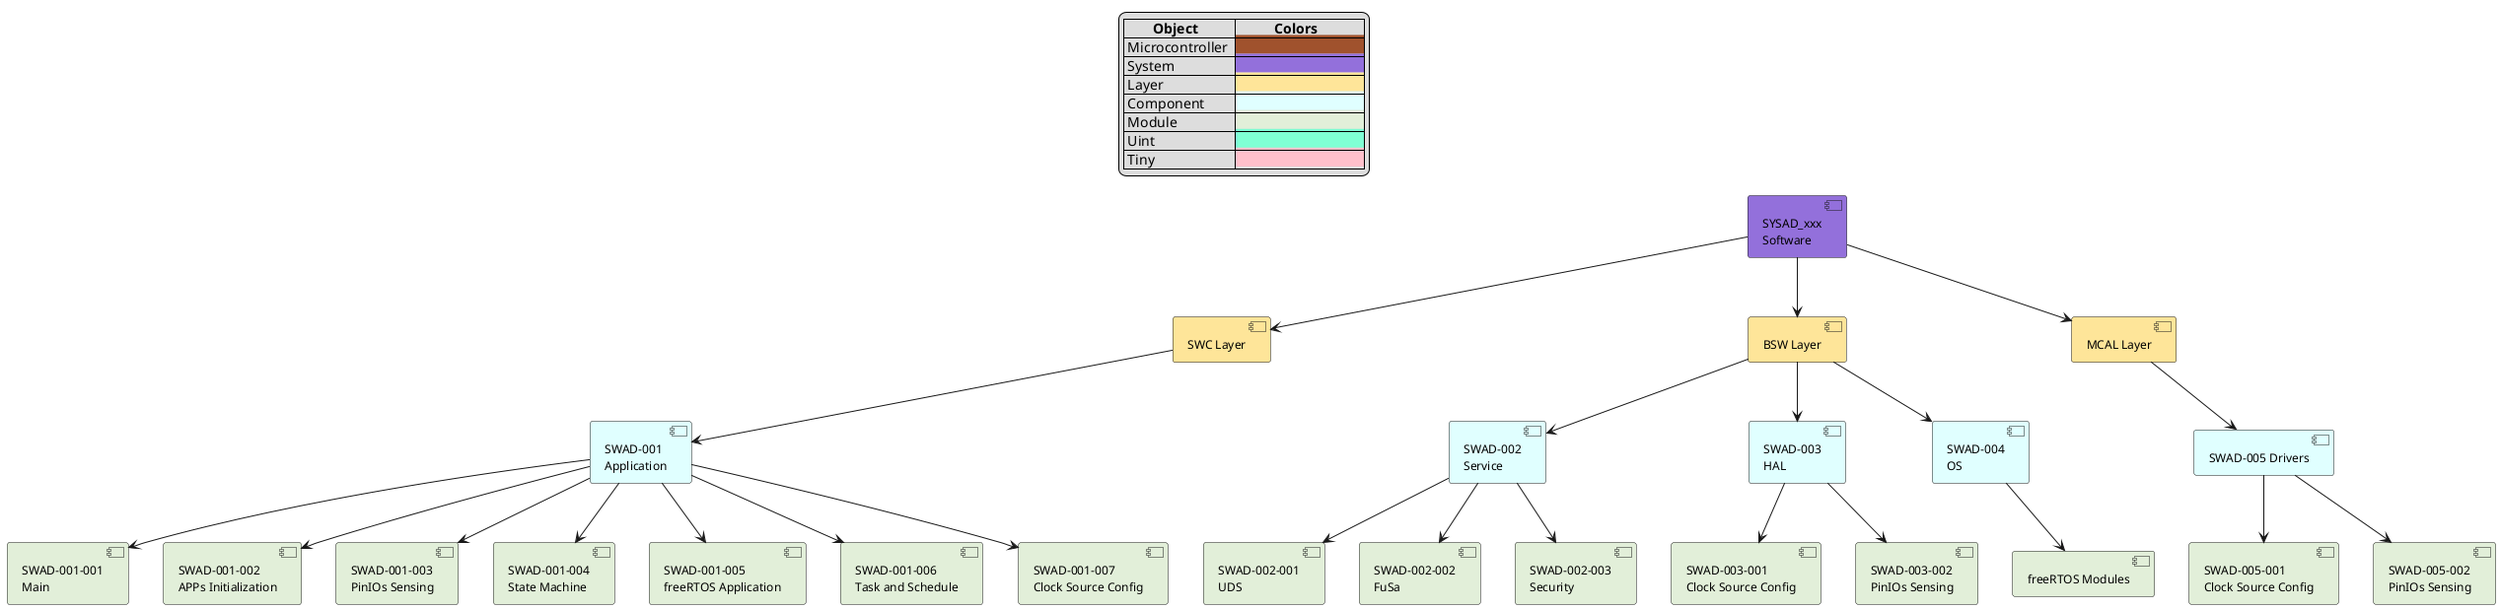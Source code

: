 @startuml
'----- Table Description ----
'Object Colors Setting
skinparam defaultFontName Arial
skinparam defaultFontSize 12
skinparam node {
    BackgroundColor #87CEFA
    BorderColor #000000
}

legend top
|=        Object  |=           Colors  |
| Microcontroller  |<back:#A0522D>                                    |
| System  |<back:#9370DB>                                    |
| Layer  |<back:#FEE599>                                    |
| Component |<back:#E0FFFF>                                    |
| Module |<back:#E2EFD9>                                    |
| Uint |<back:#7FFFD4>                                    |
| Tiny |<back:#FFC0CB>                                    |
endlegend

'----- Define Name for System  --------------
[SYSAD_xxx\nSoftware] as SYS_Sw #9370DB
'----- Define Name for Layer ----------------
[SWC Layer] as LAYER_Swc #FEE599
[BSW Layer] as LAYER_Bsw #FEE599
[MCAL Layer] as LAYER_Mcal #FEE599
'----- Define Name for Components -----------
[SWAD-001\nApplication] as COMP_App #E0FFFF
[SWAD-002\nService] as COMP_Service #E0FFFF
[SWAD-003\nHAL] as COMP_Hal #E0FFFF
[SWAD-004\nOS] as COMP_Os #E0FFFF
[SWAD-005 Drivers] as COMP_Drv #E0FFFF
'----- Define Name for Modules --------------
[SWAD-001-001\nMain] as MOD_Main #E2EFD9
[SWAD-001-002\nAPPs Initialization] as MOD_APP_Init #E2EFD9
[SWAD-001-003\nPinIOs Sensing] as MOD_APP_PinIOsSening #E2EFD9
[SWAD-001-004\nState Machine] as MOD_APP_Sm #E2EFD9
[SWAD-001-005\nfreeRTOS Application] as MOD_APP_RtosApp #E2EFD9
[SWAD-001-006\nTask and Schedule] as MOD_APP_TaskSch #E2EFD9
[SWAD-001-007\nClock Source Config] as MOD_APP_ClkConfig #E2EFD9
[SWAD-002-001\nUDS] as MOD_SERVICE_Uds #E2EFD9
[SWAD-002-002\nFuSa] as MOD_SERVICE_FuSa #E2EFD9
[SWAD-002-003\nSecurity] as MOD_SERVICE_Security #E2EFD9
[SWAD-003-001\nClock Source Config] as MOD_HAL_ClkConfig #E2EFD9
[SWAD-003-002\nPinIOs Sensing] as MOD_HAL_PinIOsSensing #E2EFD9
[freeRTOS Modules] as MOD_Rtos_Modules #E2EFD9
[SWAD-005-001\nClock Source Config] as MOD_DRIVERS_ClkConfig #E2EFD9
[SWAD-005-002\nPinIOs Sensing] as MOD_DRIVERS_PinIOsSensing #E2EFD9

'----- System Joins to Layers --------------
SYS_Sw --> LAYER_Swc
SYS_Sw --> LAYER_Bsw
SYS_Sw --> LAYER_Mcal
'----- Layer Joins to Components --------------
LAYER_Swc --> COMP_App
LAYER_Bsw --> COMP_Service
LAYER_Bsw  --> COMP_Hal
LAYER_Bsw --> COMP_Os
LAYER_Mcal --> COMP_Drv 
'----- Component Joins to Modules -------------
' App Module
COMP_App --> MOD_Main
COMP_App --> MOD_APP_Init
COMP_App --> MOD_APP_PinIOsSening
COMP_App --> MOD_APP_Sm
COMP_App --> MOD_APP_RtosApp
COMP_App --> MOD_APP_TaskSch
COMP_App --> MOD_APP_ClkConfig

' Service Module
COMP_Service --> MOD_SERVICE_Uds
COMP_Service --> MOD_SERVICE_FuSa
COMP_Service --> MOD_SERVICE_Security

' HAL Module
COMP_Hal --> MOD_HAL_ClkConfig
COMP_Hal --> MOD_HAL_PinIOsSensing

' OS Module
COMP_Os --> MOD_Rtos_Modules

' Drivers Module
COMP_Drv --> MOD_DRIVERS_ClkConfig
COMP_Drv --> MOD_DRIVERS_PinIOsSensing
'---------------------------------
@enduml
